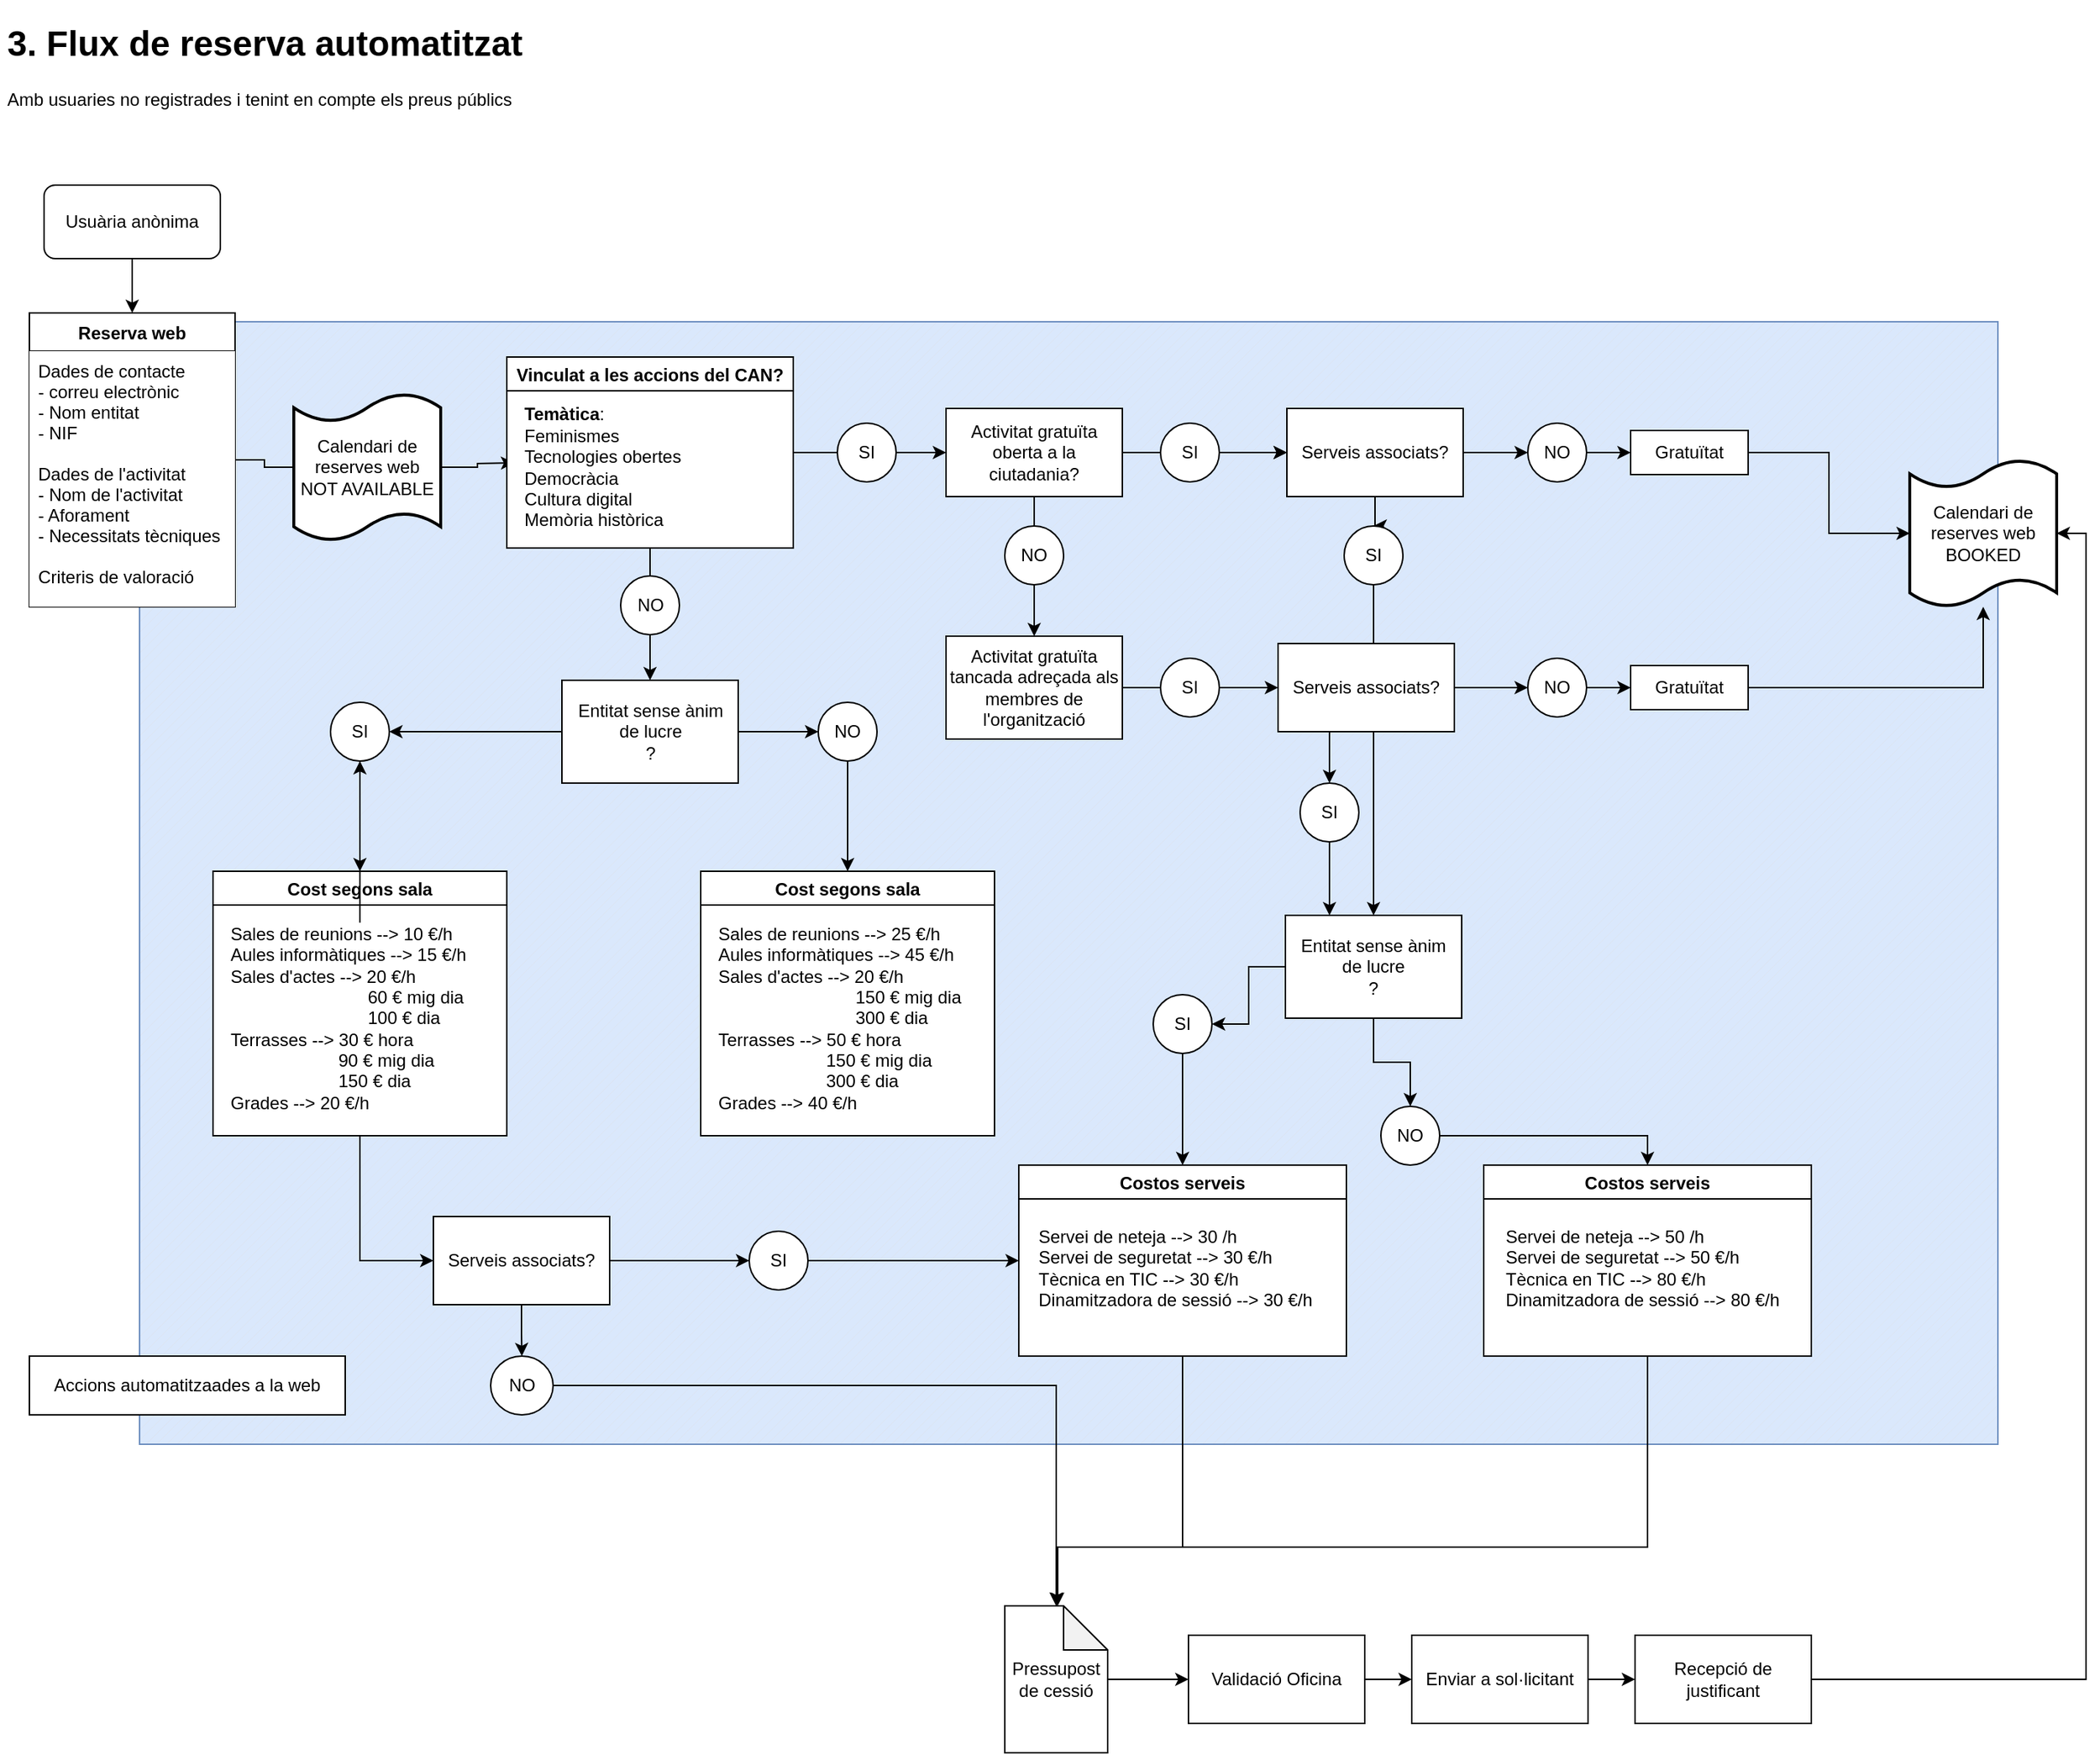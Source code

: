 <mxfile version="20.3.0" type="github">
  <diagram id="QWcHRJpWfeQXFMJefIEu" name="Page-1">
    <mxGraphModel dx="3100" dy="344" grid="1" gridSize="10" guides="1" tooltips="1" connect="1" arrows="1" fold="1" page="1" pageScale="1" pageWidth="1169" pageHeight="827" math="0" shadow="0">
      <root>
        <mxCell id="0" />
        <mxCell id="1" parent="0" />
        <mxCell id="eaU4gPAbgvnITO38szU_-100" value="" style="verticalLabelPosition=bottom;verticalAlign=top;html=1;shape=mxgraph.basic.patternFillRect;fillStyle=diag;step=5;fillStrokeWidth=0.2;fillStrokeColor=#dddddd;fillColor=#dae8fc;strokeColor=#6c8ebf;" parent="1" vertex="1">
          <mxGeometry x="-995" y="1094" width="1265" height="764" as="geometry" />
        </mxCell>
        <mxCell id="eaU4gPAbgvnITO38szU_-101" value="Accions automatitzaades a la web" style="rounded=0;whiteSpace=wrap;html=1;fillColor=#ffffff;" parent="1" vertex="1">
          <mxGeometry x="-1070" y="1798" width="215" height="40" as="geometry" />
        </mxCell>
        <mxCell id="AwSX1SjbMn1UK7kxIGxx-265" value="&lt;h1&gt;3. Flux de reserva automatitzat&lt;br&gt;&lt;/h1&gt;&lt;div&gt;Amb usuaries no registrades i tenint en compte els preus públics&lt;br&gt;&lt;/div&gt;" style="text;html=1;strokeColor=none;fillColor=none;spacing=5;spacingTop=-20;whiteSpace=wrap;overflow=hidden;rounded=0;" parent="1" vertex="1">
          <mxGeometry x="-1090" y="885" width="435" height="120" as="geometry" />
        </mxCell>
        <mxCell id="eaU4gPAbgvnITO38szU_-103" style="edgeStyle=orthogonalEdgeStyle;rounded=0;orthogonalLoop=1;jettySize=auto;html=1;entryX=0.5;entryY=0;entryDx=0;entryDy=0;" parent="1" source="AwSX1SjbMn1UK7kxIGxx-267" target="AwSX1SjbMn1UK7kxIGxx-269" edge="1">
          <mxGeometry relative="1" as="geometry" />
        </mxCell>
        <mxCell id="AwSX1SjbMn1UK7kxIGxx-267" value="Usuària anònima" style="rounded=1;whiteSpace=wrap;html=1;" parent="1" vertex="1">
          <mxGeometry x="-1060" y="1001" width="120" height="50" as="geometry" />
        </mxCell>
        <mxCell id="eaU4gPAbgvnITO38szU_-9" style="edgeStyle=orthogonalEdgeStyle;rounded=0;orthogonalLoop=1;jettySize=auto;html=1;exitX=1;exitY=0.5;exitDx=0;exitDy=0;startArrow=none;" parent="1" source="eaU4gPAbgvnITO38szU_-113" edge="1">
          <mxGeometry relative="1" as="geometry">
            <mxPoint x="-740" y="1190" as="targetPoint" />
          </mxGeometry>
        </mxCell>
        <mxCell id="AwSX1SjbMn1UK7kxIGxx-269" value="Reserva web" style="swimlane;fontStyle=1;childLayout=stackLayout;horizontal=1;startSize=26;horizontalStack=0;resizeParent=1;resizeParentMax=0;resizeLast=0;collapsible=1;marginBottom=0;" parent="1" vertex="1">
          <mxGeometry x="-1070" y="1088" width="140" height="200" as="geometry" />
        </mxCell>
        <mxCell id="AwSX1SjbMn1UK7kxIGxx-270" value="Dades de contacte&#xa;- correu electrònic&#xa;- Nom entitat&#xa;- NIF&#xa;&#xa;Dades de l&#39;activitat&#xa;- Nom de l&#39;activitat&#xa;- Aforament&#xa;- Necessitats tècniques&#xa;&#xa;Criteris de valoració&#xa;" style="text;strokeColor=none;align=left;verticalAlign=top;spacingLeft=4;spacingRight=4;overflow=hidden;rotatable=0;points=[[0,0.5],[1,0.5]];portConstraint=eastwest;fillColor=#ffffff;" parent="AwSX1SjbMn1UK7kxIGxx-269" vertex="1">
          <mxGeometry y="26" width="140" height="174" as="geometry" />
        </mxCell>
        <mxCell id="eaU4gPAbgvnITO38szU_-16" value="" style="edgeStyle=orthogonalEdgeStyle;rounded=0;orthogonalLoop=1;jettySize=auto;html=1;" parent="1" source="eaU4gPAbgvnITO38szU_-4" target="eaU4gPAbgvnITO38szU_-8" edge="1">
          <mxGeometry relative="1" as="geometry" />
        </mxCell>
        <mxCell id="eaU4gPAbgvnITO38szU_-30" value="" style="edgeStyle=orthogonalEdgeStyle;rounded=0;orthogonalLoop=1;jettySize=auto;html=1;" parent="1" source="eaU4gPAbgvnITO38szU_-4" target="eaU4gPAbgvnITO38szU_-29" edge="1">
          <mxGeometry relative="1" as="geometry" />
        </mxCell>
        <mxCell id="eaU4gPAbgvnITO38szU_-4" value="Vinculat a les accions del CAN?" style="swimlane;gradientColor=#ffffff;swimlaneFillColor=#ffffff;" parent="1" vertex="1">
          <mxGeometry x="-745" y="1118" width="195" height="130" as="geometry" />
        </mxCell>
        <mxCell id="eaU4gPAbgvnITO38szU_-5" value="&lt;div align=&quot;left&quot;&gt;&lt;b&gt;Temàtica&lt;/b&gt;:&lt;br&gt;Feminismes&lt;br&gt;Tecnologies obertes&lt;br&gt;Democràcia&lt;br&gt;Cultura digital&lt;br&gt;&lt;/div&gt;&lt;div align=&quot;left&quot;&gt;Memòria històrica&lt;/div&gt;" style="text;html=1;align=left;verticalAlign=middle;resizable=0;points=[];autosize=1;strokeColor=none;" parent="eaU4gPAbgvnITO38szU_-4" vertex="1">
          <mxGeometry x="10" y="30" width="120" height="90" as="geometry" />
        </mxCell>
        <mxCell id="eaU4gPAbgvnITO38szU_-7" value="SI" style="ellipse;whiteSpace=wrap;html=1;aspect=fixed;" parent="1" vertex="1">
          <mxGeometry x="-520" y="1163" width="40" height="40" as="geometry" />
        </mxCell>
        <mxCell id="eaU4gPAbgvnITO38szU_-25" value="" style="edgeStyle=orthogonalEdgeStyle;rounded=0;orthogonalLoop=1;jettySize=auto;html=1;" parent="1" source="eaU4gPAbgvnITO38szU_-8" target="eaU4gPAbgvnITO38szU_-21" edge="1">
          <mxGeometry relative="1" as="geometry" />
        </mxCell>
        <mxCell id="eaU4gPAbgvnITO38szU_-46" value="" style="edgeStyle=orthogonalEdgeStyle;rounded=0;orthogonalLoop=1;jettySize=auto;html=1;" parent="1" source="eaU4gPAbgvnITO38szU_-8" target="eaU4gPAbgvnITO38szU_-41" edge="1">
          <mxGeometry relative="1" as="geometry" />
        </mxCell>
        <mxCell id="eaU4gPAbgvnITO38szU_-8" value="Activitat gratuïta oberta a la ciutadania?" style="rounded=0;whiteSpace=wrap;html=1;" parent="1" vertex="1">
          <mxGeometry x="-446" y="1153" width="120" height="60" as="geometry" />
        </mxCell>
        <mxCell id="eaU4gPAbgvnITO38szU_-42" value="" style="edgeStyle=orthogonalEdgeStyle;rounded=0;orthogonalLoop=1;jettySize=auto;html=1;" parent="1" source="eaU4gPAbgvnITO38szU_-12" target="eaU4gPAbgvnITO38szU_-41" edge="1">
          <mxGeometry relative="1" as="geometry" />
        </mxCell>
        <mxCell id="eaU4gPAbgvnITO38szU_-12" value="SI" style="ellipse;whiteSpace=wrap;html=1;aspect=fixed;" parent="1" vertex="1">
          <mxGeometry x="-300" y="1163" width="40" height="40" as="geometry" />
        </mxCell>
        <mxCell id="eaU4gPAbgvnITO38szU_-18" value="" style="edgeStyle=orthogonalEdgeStyle;rounded=0;orthogonalLoop=1;jettySize=auto;html=1;" parent="1" source="eaU4gPAbgvnITO38szU_-13" target="eaU4gPAbgvnITO38szU_-17" edge="1">
          <mxGeometry relative="1" as="geometry" />
        </mxCell>
        <mxCell id="eaU4gPAbgvnITO38szU_-13" value="Gratuïtat" style="rounded=0;whiteSpace=wrap;html=1;" parent="1" vertex="1">
          <mxGeometry x="20" y="1168" width="80" height="30" as="geometry" />
        </mxCell>
        <mxCell id="eaU4gPAbgvnITO38szU_-17" value="&lt;div&gt;Calendari de reserves web&lt;/div&gt;&lt;div&gt;BOOKED&lt;br&gt;&lt;/div&gt;" style="shape=tape;whiteSpace=wrap;html=1;strokeWidth=2;size=0.19" parent="1" vertex="1">
          <mxGeometry x="210" y="1188" width="100" height="100" as="geometry" />
        </mxCell>
        <mxCell id="eaU4gPAbgvnITO38szU_-19" value="NO" style="ellipse;whiteSpace=wrap;html=1;aspect=fixed;" parent="1" vertex="1">
          <mxGeometry x="-406" y="1233" width="40" height="40" as="geometry" />
        </mxCell>
        <mxCell id="eaU4gPAbgvnITO38szU_-21" value="Activitat gratuïta tancada adreçada als membres de l&#39;organització" style="rounded=0;whiteSpace=wrap;html=1;" parent="1" vertex="1">
          <mxGeometry x="-446" y="1308" width="120" height="70" as="geometry" />
        </mxCell>
        <mxCell id="eaU4gPAbgvnITO38szU_-57" value="" style="edgeStyle=orthogonalEdgeStyle;rounded=0;orthogonalLoop=1;jettySize=auto;html=1;" parent="1" source="eaU4gPAbgvnITO38szU_-22" target="eaU4gPAbgvnITO38szU_-53" edge="1">
          <mxGeometry relative="1" as="geometry" />
        </mxCell>
        <mxCell id="eaU4gPAbgvnITO38szU_-22" value="SI" style="ellipse;whiteSpace=wrap;html=1;aspect=fixed;" parent="1" vertex="1">
          <mxGeometry x="-300" y="1323" width="40" height="40" as="geometry" />
        </mxCell>
        <mxCell id="eaU4gPAbgvnITO38szU_-24" value="" style="edgeStyle=orthogonalEdgeStyle;rounded=0;orthogonalLoop=1;jettySize=auto;html=1;endArrow=none;" parent="1" source="eaU4gPAbgvnITO38szU_-21" target="eaU4gPAbgvnITO38szU_-22" edge="1">
          <mxGeometry relative="1" as="geometry">
            <mxPoint x="-326" y="1343" as="sourcePoint" />
            <mxPoint x="-215" y="1343" as="targetPoint" />
          </mxGeometry>
        </mxCell>
        <mxCell id="eaU4gPAbgvnITO38szU_-27" value="NO" style="ellipse;whiteSpace=wrap;html=1;aspect=fixed;" parent="1" vertex="1">
          <mxGeometry x="-667.5" y="1267" width="40" height="40" as="geometry" />
        </mxCell>
        <mxCell id="eaU4gPAbgvnITO38szU_-65" style="edgeStyle=orthogonalEdgeStyle;rounded=0;orthogonalLoop=1;jettySize=auto;html=1;entryX=0;entryY=0.5;entryDx=0;entryDy=0;" parent="1" source="eaU4gPAbgvnITO38szU_-28" target="eaU4gPAbgvnITO38szU_-64" edge="1">
          <mxGeometry relative="1" as="geometry" />
        </mxCell>
        <mxCell id="eaU4gPAbgvnITO38szU_-28" value="Cost segons sala" style="swimlane;gradientColor=#ffffff;swimlaneFillColor=#ffffff;" parent="1" vertex="1">
          <mxGeometry x="-945" y="1468" width="200" height="180" as="geometry" />
        </mxCell>
        <mxCell id="eaU4gPAbgvnITO38szU_-32" value="&lt;div align=&quot;left&quot;&gt;Sales de reunions --&amp;gt; 10 €/h&lt;/div&gt;&lt;div align=&quot;left&quot;&gt;Aules informàtiques --&amp;gt; 15 €/h&lt;br&gt;&lt;/div&gt;&lt;div&gt;Sales d&#39;actes --&amp;gt; 20 €/h&lt;br&gt;&amp;nbsp;&amp;nbsp;&amp;nbsp;&amp;nbsp;&amp;nbsp;&amp;nbsp;&amp;nbsp;&amp;nbsp;&amp;nbsp;&amp;nbsp;&amp;nbsp;&amp;nbsp;&amp;nbsp;&amp;nbsp;&amp;nbsp;&amp;nbsp;&amp;nbsp;&amp;nbsp;&amp;nbsp;&amp;nbsp;&amp;nbsp;&amp;nbsp;&amp;nbsp;&amp;nbsp;&amp;nbsp;&amp;nbsp;&amp;nbsp; 60 € mig dia&lt;/div&gt;&lt;div&gt;&amp;nbsp; &amp;nbsp; &amp;nbsp; &amp;nbsp; &amp;nbsp; &amp;nbsp; &amp;nbsp; &amp;nbsp; &amp;nbsp; &amp;nbsp; &amp;nbsp; &amp;nbsp; &amp;nbsp; &amp;nbsp; 100 € dia &lt;br&gt;&lt;/div&gt;&lt;div&gt;Terrasses --&amp;gt; 30 € hora&lt;/div&gt;&lt;div&gt;&amp;nbsp;&amp;nbsp;&amp;nbsp;&amp;nbsp;&amp;nbsp;&amp;nbsp;&amp;nbsp;&amp;nbsp;&amp;nbsp;&amp;nbsp;&amp;nbsp;&amp;nbsp;&amp;nbsp;&amp;nbsp;&amp;nbsp;&amp;nbsp;&amp;nbsp;&amp;nbsp;&amp;nbsp;&amp;nbsp;&amp;nbsp; 90 € mig dia&lt;/div&gt;&lt;div&gt;&amp;nbsp;&amp;nbsp;&amp;nbsp;&amp;nbsp;&amp;nbsp;&amp;nbsp;&amp;nbsp;&amp;nbsp;&amp;nbsp;&amp;nbsp;&amp;nbsp;&amp;nbsp;&amp;nbsp;&amp;nbsp;&amp;nbsp;&amp;nbsp;&amp;nbsp;&amp;nbsp;&amp;nbsp;&amp;nbsp;&amp;nbsp; 150 € dia&lt;/div&gt;&lt;div&gt;Grades --&amp;gt; 20 €/h&lt;br&gt;&lt;/div&gt;" style="text;html=1;align=left;verticalAlign=middle;resizable=0;points=[];autosize=1;strokeColor=none;" parent="eaU4gPAbgvnITO38szU_-28" vertex="1">
          <mxGeometry x="10" y="35" width="180" height="130" as="geometry" />
        </mxCell>
        <mxCell id="eaU4gPAbgvnITO38szU_-33" style="edgeStyle=orthogonalEdgeStyle;rounded=0;orthogonalLoop=1;jettySize=auto;html=1;" parent="1" source="eaU4gPAbgvnITO38szU_-29" target="eaU4gPAbgvnITO38szU_-31" edge="1">
          <mxGeometry relative="1" as="geometry" />
        </mxCell>
        <mxCell id="eaU4gPAbgvnITO38szU_-29" value="&lt;div&gt;Entitat sense ànim &lt;br&gt;&lt;/div&gt;&lt;div&gt;de lucre&lt;/div&gt;?" style="rounded=0;whiteSpace=wrap;html=1;" parent="1" vertex="1">
          <mxGeometry x="-707.5" y="1338" width="120" height="70" as="geometry" />
        </mxCell>
        <mxCell id="eaU4gPAbgvnITO38szU_-39" value="" style="edgeStyle=orthogonalEdgeStyle;rounded=0;orthogonalLoop=1;jettySize=auto;html=1;" parent="1" source="eaU4gPAbgvnITO38szU_-29" target="eaU4gPAbgvnITO38szU_-38" edge="1">
          <mxGeometry relative="1" as="geometry" />
        </mxCell>
        <mxCell id="eaU4gPAbgvnITO38szU_-40" style="edgeStyle=orthogonalEdgeStyle;rounded=0;orthogonalLoop=1;jettySize=auto;html=1;" parent="1" source="eaU4gPAbgvnITO38szU_-31" target="eaU4gPAbgvnITO38szU_-28" edge="1">
          <mxGeometry relative="1" as="geometry" />
        </mxCell>
        <mxCell id="eaU4gPAbgvnITO38szU_-31" value="SI" style="ellipse;whiteSpace=wrap;html=1;aspect=fixed;" parent="1" vertex="1">
          <mxGeometry x="-865" y="1353" width="40" height="40" as="geometry" />
        </mxCell>
        <mxCell id="eaU4gPAbgvnITO38szU_-63" style="edgeStyle=orthogonalEdgeStyle;rounded=0;orthogonalLoop=1;jettySize=auto;html=1;entryX=0.5;entryY=0;entryDx=0;entryDy=0;" parent="1" source="eaU4gPAbgvnITO38szU_-38" target="eaU4gPAbgvnITO38szU_-61" edge="1">
          <mxGeometry relative="1" as="geometry" />
        </mxCell>
        <mxCell id="eaU4gPAbgvnITO38szU_-38" value="NO" style="ellipse;whiteSpace=wrap;html=1;aspect=fixed;" parent="1" vertex="1">
          <mxGeometry x="-533" y="1353" width="40" height="40" as="geometry" />
        </mxCell>
        <mxCell id="eaU4gPAbgvnITO38szU_-47" value="" style="edgeStyle=orthogonalEdgeStyle;rounded=0;orthogonalLoop=1;jettySize=auto;html=1;" parent="1" source="eaU4gPAbgvnITO38szU_-41" target="eaU4gPAbgvnITO38szU_-43" edge="1">
          <mxGeometry relative="1" as="geometry" />
        </mxCell>
        <mxCell id="eaU4gPAbgvnITO38szU_-49" value="" style="edgeStyle=orthogonalEdgeStyle;rounded=0;orthogonalLoop=1;jettySize=auto;html=1;" parent="1" source="eaU4gPAbgvnITO38szU_-41" target="eaU4gPAbgvnITO38szU_-48" edge="1">
          <mxGeometry relative="1" as="geometry" />
        </mxCell>
        <mxCell id="eaU4gPAbgvnITO38szU_-41" value="Serveis associats?" style="rounded=0;whiteSpace=wrap;html=1;" parent="1" vertex="1">
          <mxGeometry x="-214" y="1153" width="120" height="60" as="geometry" />
        </mxCell>
        <mxCell id="eaU4gPAbgvnITO38szU_-45" value="" style="edgeStyle=orthogonalEdgeStyle;rounded=0;orthogonalLoop=1;jettySize=auto;html=1;" parent="1" source="eaU4gPAbgvnITO38szU_-43" target="eaU4gPAbgvnITO38szU_-13" edge="1">
          <mxGeometry relative="1" as="geometry" />
        </mxCell>
        <mxCell id="eaU4gPAbgvnITO38szU_-43" value="NO" style="ellipse;whiteSpace=wrap;html=1;aspect=fixed;" parent="1" vertex="1">
          <mxGeometry x="-50" y="1163" width="40" height="40" as="geometry" />
        </mxCell>
        <mxCell id="eaU4gPAbgvnITO38szU_-76" style="edgeStyle=orthogonalEdgeStyle;rounded=0;orthogonalLoop=1;jettySize=auto;html=1;" parent="1" source="eaU4gPAbgvnITO38szU_-48" target="eaU4gPAbgvnITO38szU_-74" edge="1">
          <mxGeometry relative="1" as="geometry" />
        </mxCell>
        <mxCell id="eaU4gPAbgvnITO38szU_-48" value="SI" style="ellipse;whiteSpace=wrap;html=1;aspect=fixed;" parent="1" vertex="1">
          <mxGeometry x="-175" y="1233" width="40" height="40" as="geometry" />
        </mxCell>
        <mxCell id="eaU4gPAbgvnITO38szU_-58" style="edgeStyle=orthogonalEdgeStyle;rounded=0;orthogonalLoop=1;jettySize=auto;html=1;" parent="1" source="eaU4gPAbgvnITO38szU_-50" target="eaU4gPAbgvnITO38szU_-17" edge="1">
          <mxGeometry relative="1" as="geometry" />
        </mxCell>
        <mxCell id="eaU4gPAbgvnITO38szU_-50" value="Gratuïtat" style="rounded=0;whiteSpace=wrap;html=1;" parent="1" vertex="1">
          <mxGeometry x="20" y="1328" width="80" height="30" as="geometry" />
        </mxCell>
        <mxCell id="eaU4gPAbgvnITO38szU_-51" value="" style="edgeStyle=orthogonalEdgeStyle;rounded=0;orthogonalLoop=1;jettySize=auto;html=1;" parent="1" source="eaU4gPAbgvnITO38szU_-53" target="eaU4gPAbgvnITO38szU_-55" edge="1">
          <mxGeometry relative="1" as="geometry" />
        </mxCell>
        <mxCell id="eaU4gPAbgvnITO38szU_-60" style="edgeStyle=orthogonalEdgeStyle;rounded=0;orthogonalLoop=1;jettySize=auto;html=1;entryX=0;entryY=0.5;entryDx=0;entryDy=0;exitX=0.25;exitY=1;exitDx=0;exitDy=0;" parent="1" source="eaU4gPAbgvnITO38szU_-53" target="eaU4gPAbgvnITO38szU_-56" edge="1">
          <mxGeometry relative="1" as="geometry" />
        </mxCell>
        <mxCell id="eaU4gPAbgvnITO38szU_-53" value="Serveis associats?" style="rounded=0;whiteSpace=wrap;html=1;" parent="1" vertex="1">
          <mxGeometry x="-220" y="1313" width="120" height="60" as="geometry" />
        </mxCell>
        <mxCell id="eaU4gPAbgvnITO38szU_-54" value="" style="edgeStyle=orthogonalEdgeStyle;rounded=0;orthogonalLoop=1;jettySize=auto;html=1;" parent="1" source="eaU4gPAbgvnITO38szU_-55" target="eaU4gPAbgvnITO38szU_-50" edge="1">
          <mxGeometry relative="1" as="geometry" />
        </mxCell>
        <mxCell id="eaU4gPAbgvnITO38szU_-55" value="NO" style="ellipse;whiteSpace=wrap;html=1;aspect=fixed;" parent="1" vertex="1">
          <mxGeometry x="-50" y="1323" width="40" height="40" as="geometry" />
        </mxCell>
        <mxCell id="eaU4gPAbgvnITO38szU_-75" style="edgeStyle=orthogonalEdgeStyle;rounded=0;orthogonalLoop=1;jettySize=auto;html=1;exitX=1;exitY=0.5;exitDx=0;exitDy=0;entryX=0.25;entryY=0;entryDx=0;entryDy=0;" parent="1" source="eaU4gPAbgvnITO38szU_-56" target="eaU4gPAbgvnITO38szU_-74" edge="1">
          <mxGeometry relative="1" as="geometry" />
        </mxCell>
        <mxCell id="eaU4gPAbgvnITO38szU_-56" value="SI" style="ellipse;whiteSpace=wrap;html=1;aspect=fixed;direction=south;" parent="1" vertex="1">
          <mxGeometry x="-205" y="1408" width="40" height="40" as="geometry" />
        </mxCell>
        <mxCell id="eaU4gPAbgvnITO38szU_-61" value="Cost segons sala" style="swimlane;gradientColor=#ffffff;swimlaneFillColor=#ffffff;" parent="1" vertex="1">
          <mxGeometry x="-613" y="1468" width="200" height="180" as="geometry" />
        </mxCell>
        <mxCell id="eaU4gPAbgvnITO38szU_-62" value="&lt;div align=&quot;left&quot;&gt;Sales de reunions --&amp;gt; 25 €/h&lt;/div&gt;&lt;div align=&quot;left&quot;&gt;Aules informàtiques --&amp;gt; 45 €/h&lt;br&gt;&lt;/div&gt;&lt;div&gt;Sales d&#39;actes --&amp;gt; 20 €/h&lt;br&gt;&amp;nbsp;&amp;nbsp;&amp;nbsp;&amp;nbsp;&amp;nbsp;&amp;nbsp;&amp;nbsp;&amp;nbsp;&amp;nbsp;&amp;nbsp;&amp;nbsp;&amp;nbsp;&amp;nbsp;&amp;nbsp;&amp;nbsp;&amp;nbsp;&amp;nbsp;&amp;nbsp;&amp;nbsp;&amp;nbsp;&amp;nbsp;&amp;nbsp;&amp;nbsp;&amp;nbsp;&amp;nbsp;&amp;nbsp;&amp;nbsp; 150 € mig dia&lt;/div&gt;&lt;div&gt;&amp;nbsp; &amp;nbsp; &amp;nbsp; &amp;nbsp; &amp;nbsp; &amp;nbsp; &amp;nbsp; &amp;nbsp; &amp;nbsp; &amp;nbsp; &amp;nbsp; &amp;nbsp; &amp;nbsp; &amp;nbsp; 300 € dia &lt;br&gt;&lt;/div&gt;&lt;div&gt;Terrasses --&amp;gt; 50 € hora&lt;/div&gt;&lt;div&gt;&amp;nbsp;&amp;nbsp;&amp;nbsp;&amp;nbsp;&amp;nbsp;&amp;nbsp;&amp;nbsp;&amp;nbsp;&amp;nbsp;&amp;nbsp;&amp;nbsp;&amp;nbsp;&amp;nbsp;&amp;nbsp;&amp;nbsp;&amp;nbsp;&amp;nbsp;&amp;nbsp;&amp;nbsp;&amp;nbsp;&amp;nbsp; 150 € mig dia&lt;/div&gt;&lt;div&gt;&amp;nbsp;&amp;nbsp;&amp;nbsp;&amp;nbsp;&amp;nbsp;&amp;nbsp;&amp;nbsp;&amp;nbsp;&amp;nbsp;&amp;nbsp;&amp;nbsp;&amp;nbsp;&amp;nbsp;&amp;nbsp;&amp;nbsp;&amp;nbsp;&amp;nbsp;&amp;nbsp;&amp;nbsp;&amp;nbsp;&amp;nbsp; 300 € dia&lt;/div&gt;&lt;div&gt;Grades --&amp;gt; 40 €/h&lt;br&gt;&lt;/div&gt;" style="text;html=1;align=left;verticalAlign=middle;resizable=0;points=[];autosize=1;strokeColor=none;" parent="eaU4gPAbgvnITO38szU_-61" vertex="1">
          <mxGeometry x="10" y="35" width="180" height="130" as="geometry" />
        </mxCell>
        <mxCell id="eaU4gPAbgvnITO38szU_-68" value="" style="edgeStyle=orthogonalEdgeStyle;rounded=0;orthogonalLoop=1;jettySize=auto;html=1;" parent="1" source="eaU4gPAbgvnITO38szU_-64" target="eaU4gPAbgvnITO38szU_-67" edge="1">
          <mxGeometry relative="1" as="geometry" />
        </mxCell>
        <mxCell id="eaU4gPAbgvnITO38szU_-93" value="" style="edgeStyle=orthogonalEdgeStyle;rounded=0;orthogonalLoop=1;jettySize=auto;html=1;" parent="1" source="eaU4gPAbgvnITO38szU_-64" target="eaU4gPAbgvnITO38szU_-92" edge="1">
          <mxGeometry relative="1" as="geometry" />
        </mxCell>
        <mxCell id="eaU4gPAbgvnITO38szU_-64" value="Serveis associats?" style="rounded=0;whiteSpace=wrap;html=1;" parent="1" vertex="1">
          <mxGeometry x="-795" y="1703" width="120" height="60" as="geometry" />
        </mxCell>
        <mxCell id="eaU4gPAbgvnITO38szU_-79" style="edgeStyle=orthogonalEdgeStyle;rounded=0;orthogonalLoop=1;jettySize=auto;html=1;entryX=0;entryY=0.5;entryDx=0;entryDy=0;" parent="1" source="eaU4gPAbgvnITO38szU_-67" target="eaU4gPAbgvnITO38szU_-72" edge="1">
          <mxGeometry relative="1" as="geometry" />
        </mxCell>
        <mxCell id="eaU4gPAbgvnITO38szU_-67" value="SI" style="ellipse;whiteSpace=wrap;html=1;aspect=fixed;direction=south;" parent="1" vertex="1">
          <mxGeometry x="-580" y="1713" width="40" height="40" as="geometry" />
        </mxCell>
        <mxCell id="eaU4gPAbgvnITO38szU_-98" style="edgeStyle=orthogonalEdgeStyle;rounded=0;orthogonalLoop=1;jettySize=auto;html=1;entryX=0.5;entryY=0;entryDx=0;entryDy=0;entryPerimeter=0;" parent="1" source="eaU4gPAbgvnITO38szU_-72" target="eaU4gPAbgvnITO38szU_-94" edge="1">
          <mxGeometry relative="1" as="geometry">
            <Array as="points">
              <mxPoint x="-285" y="1928" />
              <mxPoint x="-371" y="1928" />
            </Array>
          </mxGeometry>
        </mxCell>
        <mxCell id="eaU4gPAbgvnITO38szU_-72" value="Costos serveis" style="swimlane;gradientColor=#ffffff;swimlaneFillColor=#ffffff;" parent="1" vertex="1">
          <mxGeometry x="-396.5" y="1668" width="223" height="130" as="geometry" />
        </mxCell>
        <mxCell id="eaU4gPAbgvnITO38szU_-81" value="&lt;div align=&quot;left&quot;&gt;Servei de neteja --&amp;gt; 30 /h&lt;/div&gt;&lt;div align=&quot;left&quot;&gt;Servei de seguretat --&amp;gt; 30 €/h&lt;/div&gt;&lt;div align=&quot;left&quot;&gt;Tècnica en TIC --&amp;gt; 30 €/h&lt;br&gt;Dinamitzadora de sessió --&amp;gt; 30 €/h&lt;br&gt;&lt;/div&gt;" style="text;html=1;align=left;verticalAlign=middle;resizable=0;points=[];autosize=1;strokeColor=none;" parent="eaU4gPAbgvnITO38szU_-72" vertex="1">
          <mxGeometry x="11.5" y="40" width="200" height="60" as="geometry" />
        </mxCell>
        <mxCell id="eaU4gPAbgvnITO38szU_-78" value="" style="edgeStyle=orthogonalEdgeStyle;rounded=0;orthogonalLoop=1;jettySize=auto;html=1;" parent="1" source="eaU4gPAbgvnITO38szU_-74" target="eaU4gPAbgvnITO38szU_-77" edge="1">
          <mxGeometry relative="1" as="geometry" />
        </mxCell>
        <mxCell id="eaU4gPAbgvnITO38szU_-83" value="" style="edgeStyle=orthogonalEdgeStyle;rounded=0;orthogonalLoop=1;jettySize=auto;html=1;" parent="1" source="eaU4gPAbgvnITO38szU_-74" target="eaU4gPAbgvnITO38szU_-82" edge="1">
          <mxGeometry relative="1" as="geometry" />
        </mxCell>
        <mxCell id="eaU4gPAbgvnITO38szU_-74" value="&lt;div&gt;Entitat sense ànim &lt;br&gt;&lt;/div&gt;&lt;div&gt;de lucre&lt;/div&gt;?" style="rounded=0;whiteSpace=wrap;html=1;" parent="1" vertex="1">
          <mxGeometry x="-215" y="1498" width="120" height="70" as="geometry" />
        </mxCell>
        <mxCell id="eaU4gPAbgvnITO38szU_-80" style="edgeStyle=orthogonalEdgeStyle;rounded=0;orthogonalLoop=1;jettySize=auto;html=1;entryX=0.5;entryY=0;entryDx=0;entryDy=0;" parent="1" source="eaU4gPAbgvnITO38szU_-77" target="eaU4gPAbgvnITO38szU_-72" edge="1">
          <mxGeometry relative="1" as="geometry" />
        </mxCell>
        <mxCell id="eaU4gPAbgvnITO38szU_-77" value="SI" style="ellipse;whiteSpace=wrap;html=1;aspect=fixed;" parent="1" vertex="1">
          <mxGeometry x="-305" y="1552" width="40" height="40" as="geometry" />
        </mxCell>
        <mxCell id="eaU4gPAbgvnITO38szU_-86" style="edgeStyle=orthogonalEdgeStyle;rounded=0;orthogonalLoop=1;jettySize=auto;html=1;entryX=0.5;entryY=0;entryDx=0;entryDy=0;" parent="1" source="eaU4gPAbgvnITO38szU_-82" target="eaU4gPAbgvnITO38szU_-84" edge="1">
          <mxGeometry relative="1" as="geometry" />
        </mxCell>
        <mxCell id="eaU4gPAbgvnITO38szU_-82" value="NO" style="ellipse;whiteSpace=wrap;html=1;aspect=fixed;" parent="1" vertex="1">
          <mxGeometry x="-150" y="1628" width="40" height="40" as="geometry" />
        </mxCell>
        <mxCell id="eaU4gPAbgvnITO38szU_-99" style="edgeStyle=orthogonalEdgeStyle;rounded=0;orthogonalLoop=1;jettySize=auto;html=1;" parent="1" source="eaU4gPAbgvnITO38szU_-84" edge="1">
          <mxGeometry relative="1" as="geometry">
            <mxPoint x="-370" y="1968" as="targetPoint" />
            <Array as="points">
              <mxPoint x="32" y="1928" />
              <mxPoint x="-370" y="1928" />
            </Array>
          </mxGeometry>
        </mxCell>
        <mxCell id="eaU4gPAbgvnITO38szU_-84" value="Costos serveis" style="swimlane;gradientColor=#ffffff;swimlaneFillColor=#ffffff;" parent="1" vertex="1">
          <mxGeometry x="-80" y="1668" width="223" height="130" as="geometry" />
        </mxCell>
        <mxCell id="eaU4gPAbgvnITO38szU_-85" value="&lt;div align=&quot;left&quot;&gt;Servei de neteja --&amp;gt; 50 /h&lt;/div&gt;&lt;div align=&quot;left&quot;&gt;Servei de seguretat --&amp;gt; 50 €/h&lt;/div&gt;&lt;div align=&quot;left&quot;&gt;Tècnica en TIC --&amp;gt; 80 €/h&lt;br&gt;Dinamitzadora de sessió --&amp;gt; 80 €/h&lt;br&gt;&lt;/div&gt;" style="text;html=1;align=left;verticalAlign=middle;resizable=0;points=[];autosize=1;strokeColor=none;fillColor=#ffffff;gradientColor=#ffffff;" parent="eaU4gPAbgvnITO38szU_-84" vertex="1">
          <mxGeometry x="13" y="40" width="200" height="60" as="geometry" />
        </mxCell>
        <mxCell id="eaU4gPAbgvnITO38szU_-95" style="edgeStyle=orthogonalEdgeStyle;rounded=0;orthogonalLoop=1;jettySize=auto;html=1;" parent="1" source="eaU4gPAbgvnITO38szU_-92" target="eaU4gPAbgvnITO38szU_-94" edge="1">
          <mxGeometry relative="1" as="geometry" />
        </mxCell>
        <mxCell id="eaU4gPAbgvnITO38szU_-92" value="NO" style="ellipse;whiteSpace=wrap;html=1;rounded=0;" parent="1" vertex="1">
          <mxGeometry x="-756" y="1798" width="42.5" height="40" as="geometry" />
        </mxCell>
        <mxCell id="eaU4gPAbgvnITO38szU_-106" value="" style="edgeStyle=orthogonalEdgeStyle;rounded=0;orthogonalLoop=1;jettySize=auto;html=1;" parent="1" source="eaU4gPAbgvnITO38szU_-94" target="eaU4gPAbgvnITO38szU_-105" edge="1">
          <mxGeometry relative="1" as="geometry" />
        </mxCell>
        <mxCell id="eaU4gPAbgvnITO38szU_-94" value="Pressupost de cessió" style="shape=note;whiteSpace=wrap;html=1;backgroundOutline=1;darkOpacity=0.05;" parent="1" vertex="1">
          <mxGeometry x="-406" y="1968" width="70" height="100" as="geometry" />
        </mxCell>
        <mxCell id="eaU4gPAbgvnITO38szU_-108" value="" style="edgeStyle=orthogonalEdgeStyle;rounded=0;orthogonalLoop=1;jettySize=auto;html=1;" parent="1" source="eaU4gPAbgvnITO38szU_-105" target="eaU4gPAbgvnITO38szU_-107" edge="1">
          <mxGeometry relative="1" as="geometry" />
        </mxCell>
        <mxCell id="eaU4gPAbgvnITO38szU_-105" value="Validació Oficina" style="whiteSpace=wrap;html=1;" parent="1" vertex="1">
          <mxGeometry x="-281" y="1988" width="120" height="60" as="geometry" />
        </mxCell>
        <mxCell id="eaU4gPAbgvnITO38szU_-110" value="" style="edgeStyle=orthogonalEdgeStyle;rounded=0;orthogonalLoop=1;jettySize=auto;html=1;" parent="1" source="eaU4gPAbgvnITO38szU_-107" target="eaU4gPAbgvnITO38szU_-109" edge="1">
          <mxGeometry relative="1" as="geometry" />
        </mxCell>
        <mxCell id="eaU4gPAbgvnITO38szU_-107" value="Enviar a sol·licitant" style="whiteSpace=wrap;html=1;" parent="1" vertex="1">
          <mxGeometry x="-129" y="1988" width="120" height="60" as="geometry" />
        </mxCell>
        <mxCell id="eaU4gPAbgvnITO38szU_-111" style="edgeStyle=orthogonalEdgeStyle;rounded=0;orthogonalLoop=1;jettySize=auto;html=1;entryX=1;entryY=0.5;entryDx=0;entryDy=0;entryPerimeter=0;" parent="1" source="eaU4gPAbgvnITO38szU_-109" target="eaU4gPAbgvnITO38szU_-17" edge="1">
          <mxGeometry relative="1" as="geometry" />
        </mxCell>
        <mxCell id="eaU4gPAbgvnITO38szU_-109" value="Recepció de justificant" style="whiteSpace=wrap;html=1;" parent="1" vertex="1">
          <mxGeometry x="23" y="1988" width="120" height="60" as="geometry" />
        </mxCell>
        <mxCell id="eaU4gPAbgvnITO38szU_-112" value="" style="edgeStyle=orthogonalEdgeStyle;rounded=0;orthogonalLoop=1;jettySize=auto;html=1;" parent="1" source="eaU4gPAbgvnITO38szU_-32" target="eaU4gPAbgvnITO38szU_-31" edge="1">
          <mxGeometry relative="1" as="geometry" />
        </mxCell>
        <mxCell id="eaU4gPAbgvnITO38szU_-113" value="&lt;div&gt;Calendari de reserves web&lt;/div&gt;&lt;div&gt;NOT AVAILABLE&lt;br&gt;&lt;/div&gt;" style="shape=tape;whiteSpace=wrap;html=1;strokeWidth=2;size=0.19" parent="1" vertex="1">
          <mxGeometry x="-890" y="1143" width="100" height="100" as="geometry" />
        </mxCell>
        <mxCell id="eaU4gPAbgvnITO38szU_-114" value="" style="edgeStyle=orthogonalEdgeStyle;rounded=0;orthogonalLoop=1;jettySize=auto;html=1;exitX=1;exitY=0.5;exitDx=0;exitDy=0;endArrow=none;" parent="1" source="AwSX1SjbMn1UK7kxIGxx-269" target="eaU4gPAbgvnITO38szU_-113" edge="1">
          <mxGeometry relative="1" as="geometry">
            <mxPoint x="-740" y="1190" as="targetPoint" />
            <mxPoint x="-930" y="1188" as="sourcePoint" />
          </mxGeometry>
        </mxCell>
      </root>
    </mxGraphModel>
  </diagram>
</mxfile>
